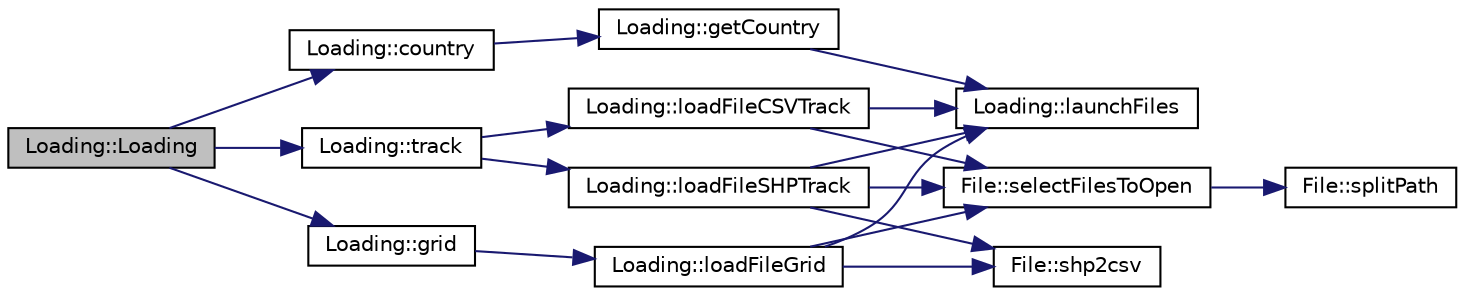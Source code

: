 digraph "Loading::Loading"
{
 // INTERACTIVE_SVG=YES
  bgcolor="transparent";
  edge [fontname="Helvetica",fontsize="10",labelfontname="Helvetica",labelfontsize="10"];
  node [fontname="Helvetica",fontsize="10",shape=record];
  rankdir="LR";
  Node1 [label="Loading::Loading",height=0.2,width=0.4,color="black", fillcolor="grey75", style="filled", fontcolor="black"];
  Node1 -> Node2 [color="midnightblue",fontsize="10",style="solid",fontname="Helvetica"];
  Node2 [label="Loading::country",height=0.2,width=0.4,color="black",URL="$class_loading.html#a8393eca502e0e8946e9e9b8ca57a565d",tooltip="country "];
  Node2 -> Node3 [color="midnightblue",fontsize="10",style="solid",fontname="Helvetica"];
  Node3 [label="Loading::getCountry",height=0.2,width=0.4,color="black",URL="$class_loading.html#a1925efcb9ccc2a01359b40a59cb542d9",tooltip="getCountry Choose country "];
  Node3 -> Node4 [color="midnightblue",fontsize="10",style="solid",fontname="Helvetica"];
  Node4 [label="Loading::launchFiles",height=0.2,width=0.4,color="black",URL="$class_loading.html#a1d3058f5f9c701a3bd7300ae985ff83a",tooltip="launchFiles "];
  Node1 -> Node5 [color="midnightblue",fontsize="10",style="solid",fontname="Helvetica"];
  Node5 [label="Loading::track",height=0.2,width=0.4,color="black",URL="$class_loading.html#ab603e821bd6b047fb04285e926974ff6",tooltip="track "];
  Node5 -> Node6 [color="midnightblue",fontsize="10",style="solid",fontname="Helvetica"];
  Node6 [label="Loading::loadFileCSVTrack",height=0.2,width=0.4,color="black",URL="$class_loading.html#ae0c96193667418083fc4a8c6cc19d9db",tooltip="loadFileCSVTrack Get File of SHP track "];
  Node6 -> Node7 [color="midnightblue",fontsize="10",style="solid",fontname="Helvetica"];
  Node7 [label="File::selectFilesToOpen",height=0.2,width=0.4,color="black",URL="$class_file.html#a7177a8eac75b0fc5425ebd65e16c2d6f",tooltip="The UI to select the file&#39;s path to open. "];
  Node7 -> Node8 [color="midnightblue",fontsize="10",style="solid",fontname="Helvetica"];
  Node8 [label="File::splitPath",height=0.2,width=0.4,color="black",URL="$class_file.html#ac464caa98a33cfe227111dd7cd5e77e1",tooltip="The split function to split the path file to filePath, fileName, fileExtension attributes. "];
  Node6 -> Node4 [color="midnightblue",fontsize="10",style="solid",fontname="Helvetica"];
  Node5 -> Node9 [color="midnightblue",fontsize="10",style="solid",fontname="Helvetica"];
  Node9 [label="Loading::loadFileSHPTrack",height=0.2,width=0.4,color="black",URL="$class_loading.html#a9a01f3e328100b681f3f08192fc9b208",tooltip="loadFileSHPTrack Get File of CSV track "];
  Node9 -> Node7 [color="midnightblue",fontsize="10",style="solid",fontname="Helvetica"];
  Node9 -> Node10 [color="midnightblue",fontsize="10",style="solid",fontname="Helvetica"];
  Node10 [label="File::shp2csv",height=0.2,width=0.4,color="black",URL="$class_file.html#a2cd702098066c4abde1c20ee708fa91f",tooltip="The function to convert WGS84 ShapeFile(s) to Lambert 93 CSV(s) "];
  Node9 -> Node4 [color="midnightblue",fontsize="10",style="solid",fontname="Helvetica"];
  Node1 -> Node11 [color="midnightblue",fontsize="10",style="solid",fontname="Helvetica"];
  Node11 [label="Loading::grid",height=0.2,width=0.4,color="black",URL="$class_loading.html#afb0b2fe451bdc3f6f2cc186903df96b4",tooltip="grid "];
  Node11 -> Node12 [color="midnightblue",fontsize="10",style="solid",fontname="Helvetica"];
  Node12 [label="Loading::loadFileGrid",height=0.2,width=0.4,color="black",URL="$class_loading.html#a84d718939a74cf1680ea3e2409324194",tooltip="loadFileGrid Get File of grid "];
  Node12 -> Node7 [color="midnightblue",fontsize="10",style="solid",fontname="Helvetica"];
  Node12 -> Node10 [color="midnightblue",fontsize="10",style="solid",fontname="Helvetica"];
  Node12 -> Node4 [color="midnightblue",fontsize="10",style="solid",fontname="Helvetica"];
}
